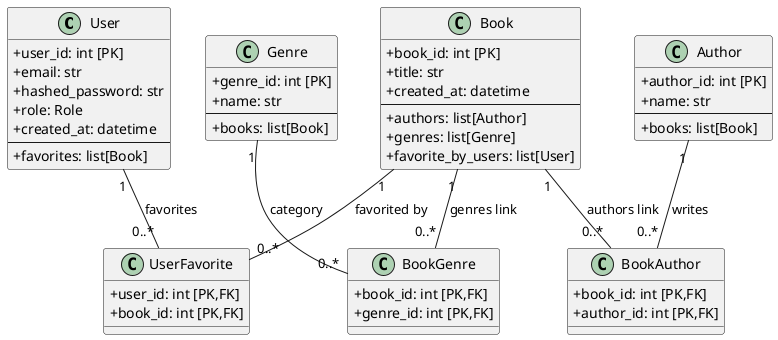 @startuml classes
skinparam classAttributeIconSize 0

class User {
  + user_id: int [PK]
  + email: str
  + hashed_password: str
  + role: Role
  + created_at: datetime
  --
  + favorites: list[Book]
}

class Book {
  + book_id: int [PK]
  + title: str
  + created_at: datetime
  --
  + authors: list[Author]
  + genres: list[Genre]
  + favorite_by_users: list[User]
}

class Author {
  + author_id: int [PK]
  + name: str
  --
  + books: list[Book]
}

class Genre {
  + genre_id: int [PK]
  + name: str
  --
  + books: list[Book]
}

class BookAuthor {
  + book_id: int [PK,FK]
  + author_id: int [PK,FK]
}

class BookGenre {
  + book_id: int [PK,FK]
  + genre_id: int [PK,FK]
}

class UserFavorite {
  + user_id: int [PK,FK]
  + book_id: int [PK,FK]
}

User "1" -- "0..*" UserFavorite : "favorites"
Book "1" -- "0..*" UserFavorite : "favorited by"

Book "1" -- "0..*" BookAuthor : "authors link"
Author "1" -- "0..*" BookAuthor : "writes"

Book "1" -- "0..*" BookGenre : "genres link"
Genre "1" -- "0..*" BookGenre : "category"

@enduml
